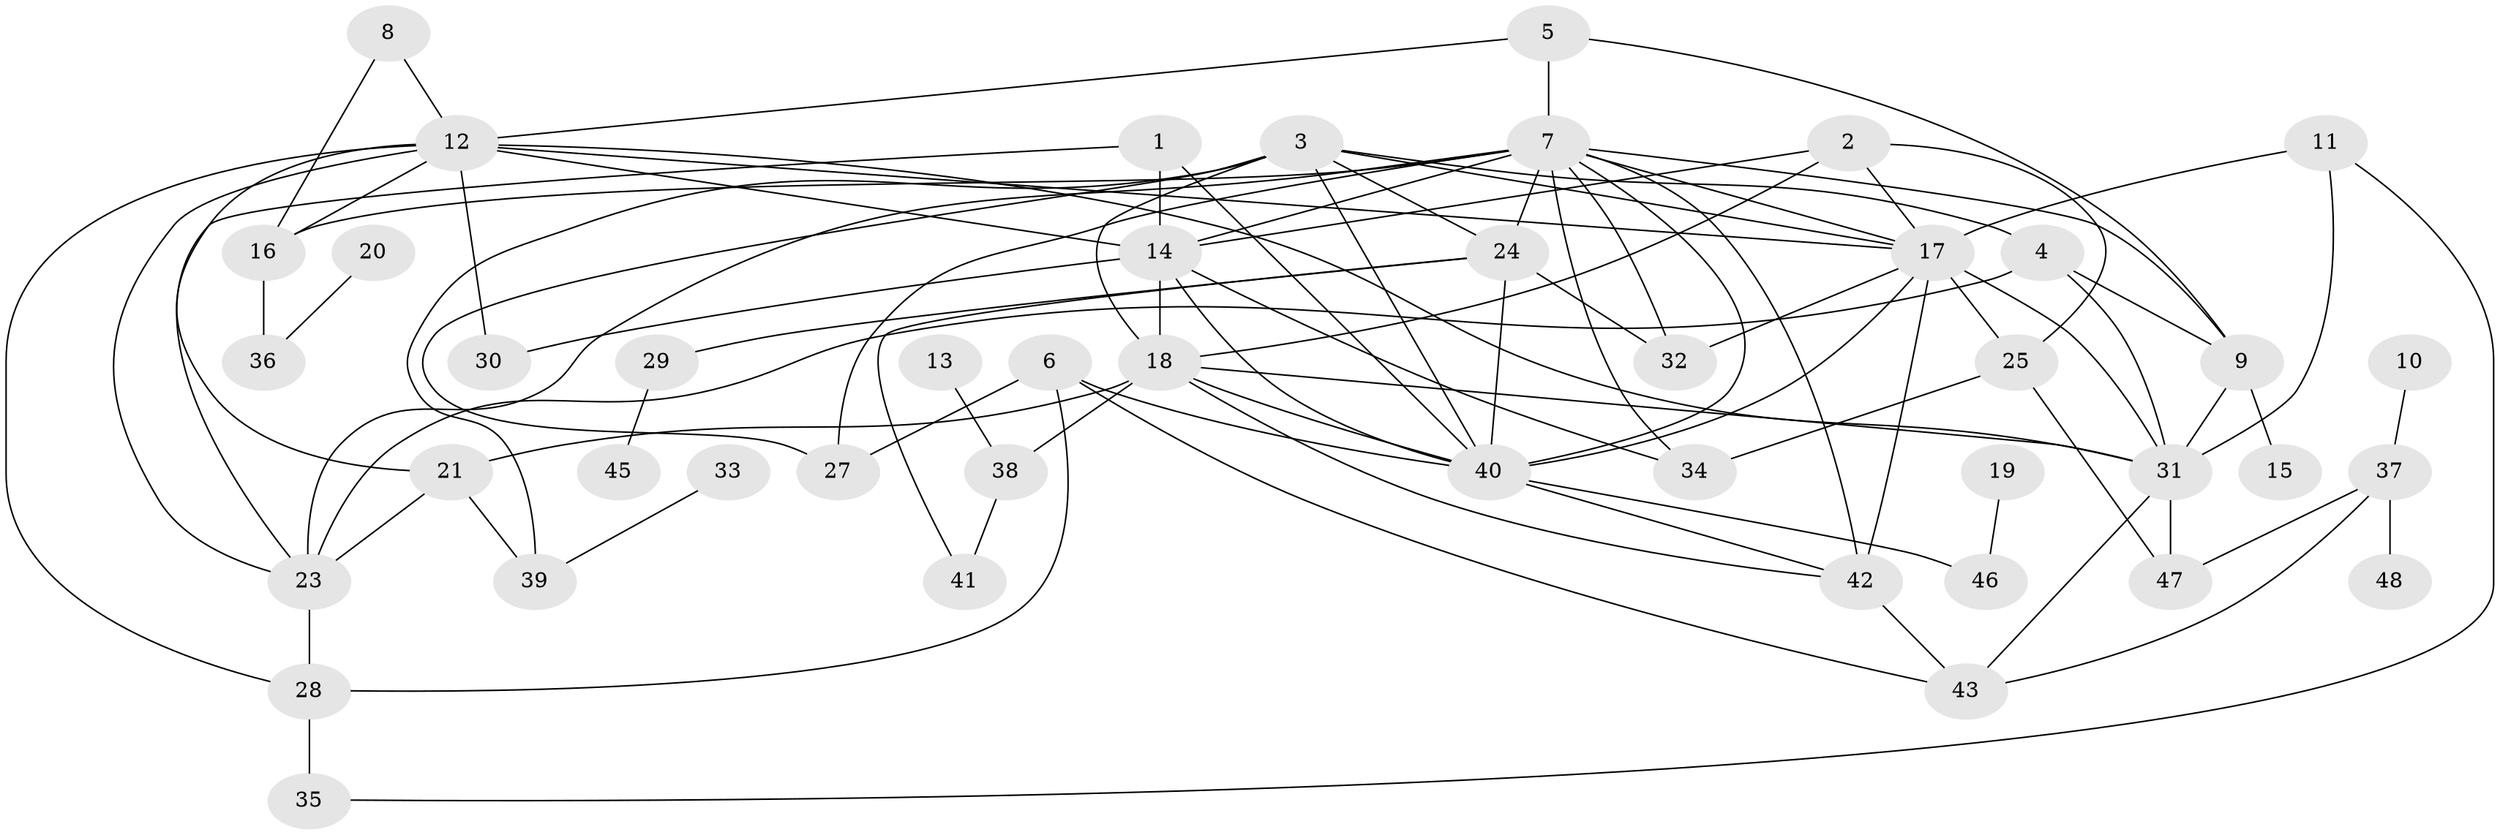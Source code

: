// original degree distribution, {1: 0.13541666666666666, 2: 0.19791666666666666, 5: 0.14583333333333334, 4: 0.17708333333333334, 3: 0.22916666666666666, 6: 0.03125, 7: 0.052083333333333336, 0: 0.03125}
// Generated by graph-tools (version 1.1) at 2025/33/03/09/25 02:33:51]
// undirected, 45 vertices, 90 edges
graph export_dot {
graph [start="1"]
  node [color=gray90,style=filled];
  1;
  2;
  3;
  4;
  5;
  6;
  7;
  8;
  9;
  10;
  11;
  12;
  13;
  14;
  15;
  16;
  17;
  18;
  19;
  20;
  21;
  23;
  24;
  25;
  27;
  28;
  29;
  30;
  31;
  32;
  33;
  34;
  35;
  36;
  37;
  38;
  39;
  40;
  41;
  42;
  43;
  45;
  46;
  47;
  48;
  1 -- 14 [weight=1.0];
  1 -- 23 [weight=1.0];
  1 -- 40 [weight=1.0];
  2 -- 14 [weight=1.0];
  2 -- 17 [weight=1.0];
  2 -- 18 [weight=2.0];
  2 -- 25 [weight=1.0];
  3 -- 4 [weight=1.0];
  3 -- 17 [weight=1.0];
  3 -- 18 [weight=1.0];
  3 -- 24 [weight=1.0];
  3 -- 27 [weight=1.0];
  3 -- 39 [weight=1.0];
  3 -- 40 [weight=1.0];
  4 -- 9 [weight=1.0];
  4 -- 23 [weight=1.0];
  4 -- 31 [weight=1.0];
  5 -- 7 [weight=1.0];
  5 -- 9 [weight=1.0];
  5 -- 12 [weight=1.0];
  6 -- 27 [weight=1.0];
  6 -- 28 [weight=1.0];
  6 -- 40 [weight=1.0];
  6 -- 43 [weight=1.0];
  7 -- 9 [weight=2.0];
  7 -- 14 [weight=1.0];
  7 -- 16 [weight=2.0];
  7 -- 17 [weight=1.0];
  7 -- 23 [weight=2.0];
  7 -- 24 [weight=1.0];
  7 -- 27 [weight=1.0];
  7 -- 32 [weight=1.0];
  7 -- 34 [weight=1.0];
  7 -- 40 [weight=1.0];
  7 -- 42 [weight=1.0];
  8 -- 12 [weight=1.0];
  8 -- 16 [weight=1.0];
  9 -- 15 [weight=1.0];
  9 -- 31 [weight=1.0];
  10 -- 37 [weight=1.0];
  11 -- 17 [weight=1.0];
  11 -- 31 [weight=1.0];
  11 -- 35 [weight=1.0];
  12 -- 14 [weight=3.0];
  12 -- 16 [weight=1.0];
  12 -- 17 [weight=1.0];
  12 -- 21 [weight=1.0];
  12 -- 23 [weight=2.0];
  12 -- 28 [weight=2.0];
  12 -- 30 [weight=1.0];
  12 -- 31 [weight=2.0];
  13 -- 38 [weight=1.0];
  14 -- 18 [weight=1.0];
  14 -- 30 [weight=1.0];
  14 -- 34 [weight=1.0];
  14 -- 40 [weight=1.0];
  16 -- 36 [weight=1.0];
  17 -- 25 [weight=1.0];
  17 -- 31 [weight=1.0];
  17 -- 32 [weight=1.0];
  17 -- 40 [weight=1.0];
  17 -- 42 [weight=1.0];
  18 -- 21 [weight=1.0];
  18 -- 31 [weight=1.0];
  18 -- 38 [weight=2.0];
  18 -- 40 [weight=1.0];
  18 -- 42 [weight=1.0];
  19 -- 46 [weight=1.0];
  20 -- 36 [weight=1.0];
  21 -- 23 [weight=1.0];
  21 -- 39 [weight=1.0];
  23 -- 28 [weight=1.0];
  24 -- 29 [weight=1.0];
  24 -- 32 [weight=1.0];
  24 -- 40 [weight=1.0];
  24 -- 41 [weight=1.0];
  25 -- 34 [weight=2.0];
  25 -- 47 [weight=1.0];
  28 -- 35 [weight=3.0];
  29 -- 45 [weight=1.0];
  31 -- 43 [weight=1.0];
  31 -- 47 [weight=1.0];
  33 -- 39 [weight=1.0];
  37 -- 43 [weight=1.0];
  37 -- 47 [weight=1.0];
  37 -- 48 [weight=1.0];
  38 -- 41 [weight=1.0];
  40 -- 42 [weight=1.0];
  40 -- 46 [weight=1.0];
  42 -- 43 [weight=1.0];
}
